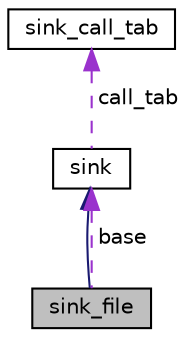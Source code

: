 digraph "sink_file"
{
 // LATEX_PDF_SIZE
  edge [fontname="Helvetica",fontsize="10",labelfontname="Helvetica",labelfontsize="10"];
  node [fontname="Helvetica",fontsize="10",shape=record];
  Node1 [label="sink_file",height=0.2,width=0.4,color="black", fillcolor="grey75", style="filled", fontcolor="black",tooltip="A class that implements file sink."];
  Node2 -> Node1 [dir="back",color="midnightblue",fontsize="10",style="solid",fontname="Helvetica"];
  Node2 [label="sink",height=0.2,width=0.4,color="black", fillcolor="white", style="filled",URL="$structsink.html",tooltip="Base abstract class for data sink classes."];
  Node3 -> Node2 [dir="back",color="darkorchid3",fontsize="10",style="dashed",label=" call_tab" ,fontname="Helvetica"];
  Node3 [label="sink_call_tab",height=0.2,width=0.4,color="black", fillcolor="white", style="filled",URL="$structsink__call__tab.html",tooltip="A virtual method table struct."];
  Node2 -> Node1 [dir="back",color="darkorchid3",fontsize="10",style="dashed",label=" base" ,fontname="Helvetica"];
}
